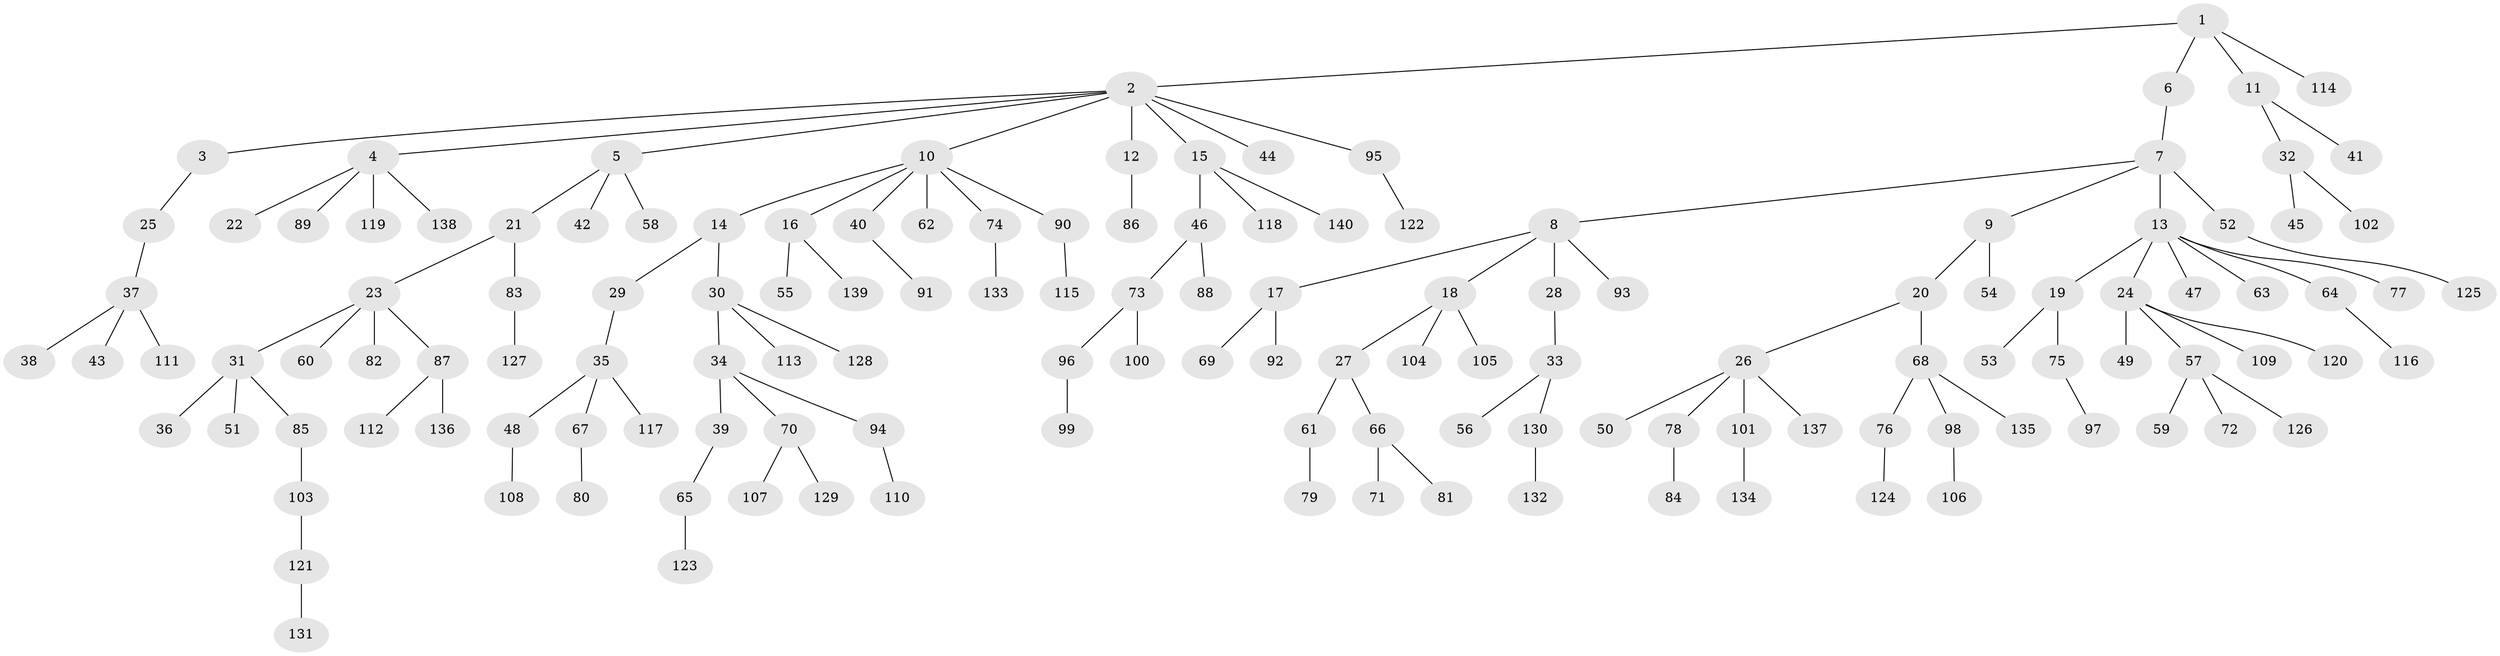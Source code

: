 // Generated by graph-tools (version 1.1) at 2025/50/03/09/25 03:50:15]
// undirected, 140 vertices, 139 edges
graph export_dot {
graph [start="1"]
  node [color=gray90,style=filled];
  1;
  2;
  3;
  4;
  5;
  6;
  7;
  8;
  9;
  10;
  11;
  12;
  13;
  14;
  15;
  16;
  17;
  18;
  19;
  20;
  21;
  22;
  23;
  24;
  25;
  26;
  27;
  28;
  29;
  30;
  31;
  32;
  33;
  34;
  35;
  36;
  37;
  38;
  39;
  40;
  41;
  42;
  43;
  44;
  45;
  46;
  47;
  48;
  49;
  50;
  51;
  52;
  53;
  54;
  55;
  56;
  57;
  58;
  59;
  60;
  61;
  62;
  63;
  64;
  65;
  66;
  67;
  68;
  69;
  70;
  71;
  72;
  73;
  74;
  75;
  76;
  77;
  78;
  79;
  80;
  81;
  82;
  83;
  84;
  85;
  86;
  87;
  88;
  89;
  90;
  91;
  92;
  93;
  94;
  95;
  96;
  97;
  98;
  99;
  100;
  101;
  102;
  103;
  104;
  105;
  106;
  107;
  108;
  109;
  110;
  111;
  112;
  113;
  114;
  115;
  116;
  117;
  118;
  119;
  120;
  121;
  122;
  123;
  124;
  125;
  126;
  127;
  128;
  129;
  130;
  131;
  132;
  133;
  134;
  135;
  136;
  137;
  138;
  139;
  140;
  1 -- 2;
  1 -- 6;
  1 -- 11;
  1 -- 114;
  2 -- 3;
  2 -- 4;
  2 -- 5;
  2 -- 10;
  2 -- 12;
  2 -- 15;
  2 -- 44;
  2 -- 95;
  3 -- 25;
  4 -- 22;
  4 -- 89;
  4 -- 119;
  4 -- 138;
  5 -- 21;
  5 -- 42;
  5 -- 58;
  6 -- 7;
  7 -- 8;
  7 -- 9;
  7 -- 13;
  7 -- 52;
  8 -- 17;
  8 -- 18;
  8 -- 28;
  8 -- 93;
  9 -- 20;
  9 -- 54;
  10 -- 14;
  10 -- 16;
  10 -- 40;
  10 -- 62;
  10 -- 74;
  10 -- 90;
  11 -- 32;
  11 -- 41;
  12 -- 86;
  13 -- 19;
  13 -- 24;
  13 -- 47;
  13 -- 63;
  13 -- 64;
  13 -- 77;
  14 -- 29;
  14 -- 30;
  15 -- 46;
  15 -- 118;
  15 -- 140;
  16 -- 55;
  16 -- 139;
  17 -- 69;
  17 -- 92;
  18 -- 27;
  18 -- 104;
  18 -- 105;
  19 -- 53;
  19 -- 75;
  20 -- 26;
  20 -- 68;
  21 -- 23;
  21 -- 83;
  23 -- 31;
  23 -- 60;
  23 -- 82;
  23 -- 87;
  24 -- 49;
  24 -- 57;
  24 -- 109;
  24 -- 120;
  25 -- 37;
  26 -- 50;
  26 -- 78;
  26 -- 101;
  26 -- 137;
  27 -- 61;
  27 -- 66;
  28 -- 33;
  29 -- 35;
  30 -- 34;
  30 -- 113;
  30 -- 128;
  31 -- 36;
  31 -- 51;
  31 -- 85;
  32 -- 45;
  32 -- 102;
  33 -- 56;
  33 -- 130;
  34 -- 39;
  34 -- 70;
  34 -- 94;
  35 -- 48;
  35 -- 67;
  35 -- 117;
  37 -- 38;
  37 -- 43;
  37 -- 111;
  39 -- 65;
  40 -- 91;
  46 -- 73;
  46 -- 88;
  48 -- 108;
  52 -- 125;
  57 -- 59;
  57 -- 72;
  57 -- 126;
  61 -- 79;
  64 -- 116;
  65 -- 123;
  66 -- 71;
  66 -- 81;
  67 -- 80;
  68 -- 76;
  68 -- 98;
  68 -- 135;
  70 -- 107;
  70 -- 129;
  73 -- 96;
  73 -- 100;
  74 -- 133;
  75 -- 97;
  76 -- 124;
  78 -- 84;
  83 -- 127;
  85 -- 103;
  87 -- 112;
  87 -- 136;
  90 -- 115;
  94 -- 110;
  95 -- 122;
  96 -- 99;
  98 -- 106;
  101 -- 134;
  103 -- 121;
  121 -- 131;
  130 -- 132;
}
